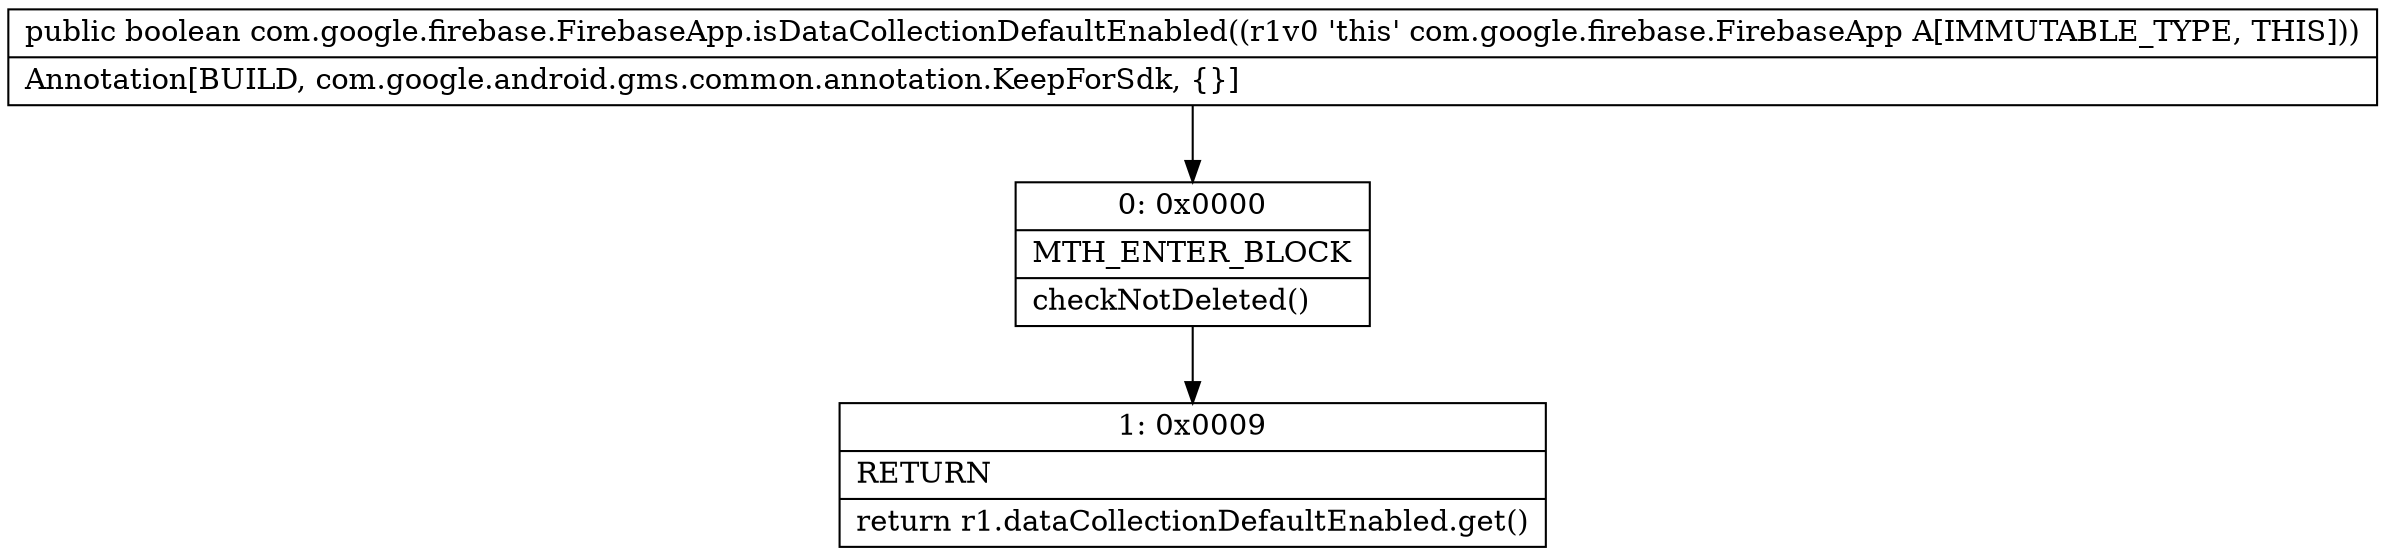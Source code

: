 digraph "CFG forcom.google.firebase.FirebaseApp.isDataCollectionDefaultEnabled()Z" {
Node_0 [shape=record,label="{0\:\ 0x0000|MTH_ENTER_BLOCK\l|checkNotDeleted()\l}"];
Node_1 [shape=record,label="{1\:\ 0x0009|RETURN\l|return r1.dataCollectionDefaultEnabled.get()\l}"];
MethodNode[shape=record,label="{public boolean com.google.firebase.FirebaseApp.isDataCollectionDefaultEnabled((r1v0 'this' com.google.firebase.FirebaseApp A[IMMUTABLE_TYPE, THIS]))  | Annotation[BUILD, com.google.android.gms.common.annotation.KeepForSdk, \{\}]\l}"];
MethodNode -> Node_0;
Node_0 -> Node_1;
}

